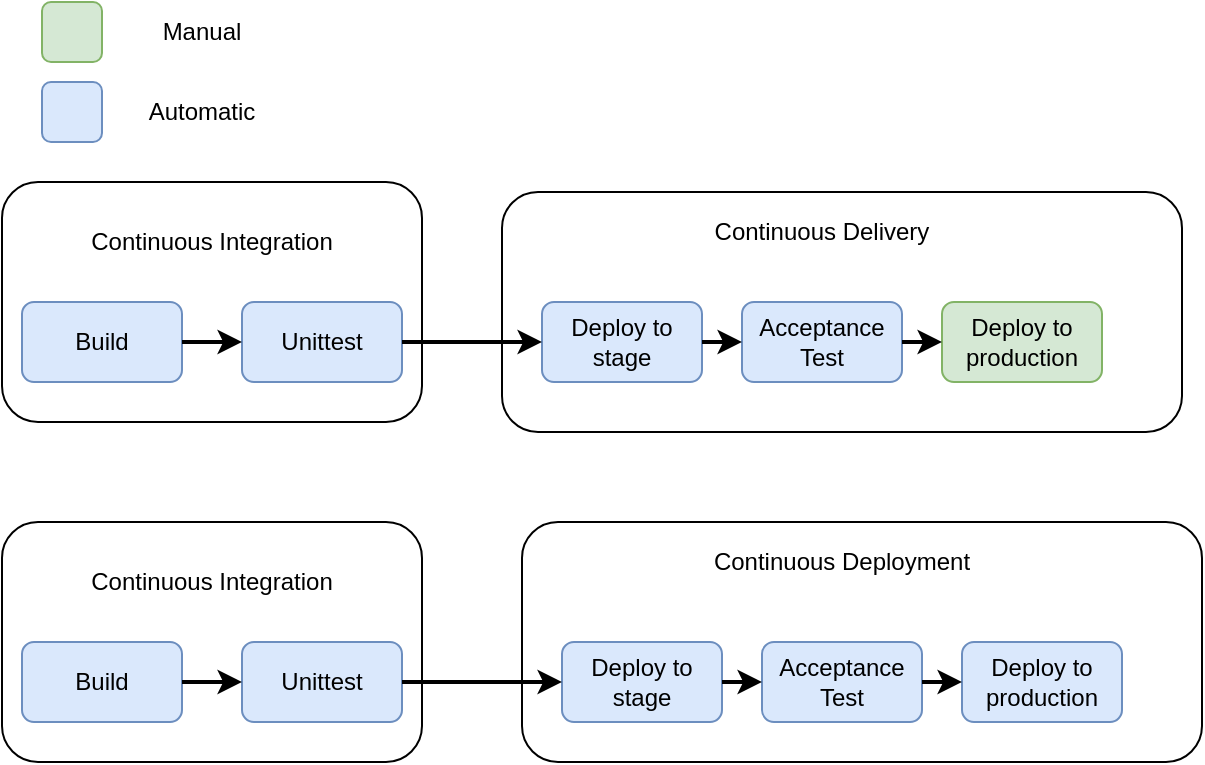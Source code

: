 <mxfile version="14.5.7" type="device"><diagram id="C5RBs43oDa-KdzZeNtuy" name="Page-1"><mxGraphModel dx="1185" dy="635" grid="1" gridSize="10" guides="1" tooltips="1" connect="1" arrows="1" fold="1" page="1" pageScale="1" pageWidth="827" pageHeight="1169" math="0" shadow="0"><root><mxCell id="WIyWlLk6GJQsqaUBKTNV-0"/><mxCell id="WIyWlLk6GJQsqaUBKTNV-1" parent="WIyWlLk6GJQsqaUBKTNV-0"/><mxCell id="HZH4Lg-hJ9N71tZJWzGb-4" value="" style="rounded=1;whiteSpace=wrap;html=1;" vertex="1" parent="WIyWlLk6GJQsqaUBKTNV-1"><mxGeometry x="30" y="580" width="210" height="120" as="geometry"/></mxCell><mxCell id="HZH4Lg-hJ9N71tZJWzGb-2" value="Build" style="rounded=1;whiteSpace=wrap;html=1;fillColor=#dae8fc;strokeColor=#6c8ebf;" vertex="1" parent="WIyWlLk6GJQsqaUBKTNV-1"><mxGeometry x="40" y="640" width="80" height="40" as="geometry"/></mxCell><mxCell id="HZH4Lg-hJ9N71tZJWzGb-3" value="Unittest" style="rounded=1;whiteSpace=wrap;html=1;fillColor=#dae8fc;strokeColor=#6c8ebf;" vertex="1" parent="WIyWlLk6GJQsqaUBKTNV-1"><mxGeometry x="150" y="640" width="80" height="40" as="geometry"/></mxCell><mxCell id="HZH4Lg-hJ9N71tZJWzGb-5" value="Continuous Integration" style="text;html=1;strokeColor=none;fillColor=none;align=center;verticalAlign=middle;whiteSpace=wrap;rounded=0;" vertex="1" parent="WIyWlLk6GJQsqaUBKTNV-1"><mxGeometry x="50" y="600" width="170" height="20" as="geometry"/></mxCell><mxCell id="HZH4Lg-hJ9N71tZJWzGb-6" value="" style="endArrow=classic;html=1;strokeWidth=2;exitX=1;exitY=0.5;exitDx=0;exitDy=0;entryX=0;entryY=0.5;entryDx=0;entryDy=0;endFill=1;" edge="1" parent="WIyWlLk6GJQsqaUBKTNV-1" source="HZH4Lg-hJ9N71tZJWzGb-2" target="HZH4Lg-hJ9N71tZJWzGb-3"><mxGeometry width="50" height="50" relative="1" as="geometry"><mxPoint x="360" y="790" as="sourcePoint"/><mxPoint x="410" y="740" as="targetPoint"/></mxGeometry></mxCell><mxCell id="HZH4Lg-hJ9N71tZJWzGb-9" value="" style="rounded=1;whiteSpace=wrap;html=1;" vertex="1" parent="WIyWlLk6GJQsqaUBKTNV-1"><mxGeometry x="280" y="585" width="340" height="120" as="geometry"/></mxCell><mxCell id="HZH4Lg-hJ9N71tZJWzGb-12" value="Continuous Delivery" style="text;html=1;strokeColor=none;fillColor=none;align=center;verticalAlign=middle;whiteSpace=wrap;rounded=0;" vertex="1" parent="WIyWlLk6GJQsqaUBKTNV-1"><mxGeometry x="355" y="595" width="170" height="20" as="geometry"/></mxCell><mxCell id="HZH4Lg-hJ9N71tZJWzGb-14" value="" style="rounded=1;whiteSpace=wrap;html=1;fillColor=#dae8fc;strokeColor=#6c8ebf;" vertex="1" parent="WIyWlLk6GJQsqaUBKTNV-1"><mxGeometry x="50" y="530" width="30" height="30" as="geometry"/></mxCell><mxCell id="HZH4Lg-hJ9N71tZJWzGb-15" value="Automatic" style="text;html=1;strokeColor=none;fillColor=none;align=center;verticalAlign=middle;whiteSpace=wrap;rounded=0;" vertex="1" parent="WIyWlLk6GJQsqaUBKTNV-1"><mxGeometry x="90" y="535" width="80" height="20" as="geometry"/></mxCell><mxCell id="HZH4Lg-hJ9N71tZJWzGb-16" value="" style="rounded=1;whiteSpace=wrap;html=1;fillColor=#d5e8d4;strokeColor=#82b366;" vertex="1" parent="WIyWlLk6GJQsqaUBKTNV-1"><mxGeometry x="50" y="490" width="30" height="30" as="geometry"/></mxCell><mxCell id="HZH4Lg-hJ9N71tZJWzGb-18" value="Manual" style="text;html=1;strokeColor=none;fillColor=none;align=center;verticalAlign=middle;whiteSpace=wrap;rounded=0;" vertex="1" parent="WIyWlLk6GJQsqaUBKTNV-1"><mxGeometry x="90" y="495" width="80" height="20" as="geometry"/></mxCell><mxCell id="HZH4Lg-hJ9N71tZJWzGb-23" value="Deploy to stage" style="rounded=1;whiteSpace=wrap;html=1;fillColor=#dae8fc;strokeColor=#6c8ebf;" vertex="1" parent="WIyWlLk6GJQsqaUBKTNV-1"><mxGeometry x="300" y="640" width="80" height="40" as="geometry"/></mxCell><mxCell id="HZH4Lg-hJ9N71tZJWzGb-24" value="Acceptance Test" style="rounded=1;whiteSpace=wrap;html=1;fillColor=#dae8fc;strokeColor=#6c8ebf;" vertex="1" parent="WIyWlLk6GJQsqaUBKTNV-1"><mxGeometry x="400" y="640" width="80" height="40" as="geometry"/></mxCell><mxCell id="HZH4Lg-hJ9N71tZJWzGb-25" value="Deploy to production" style="rounded=1;whiteSpace=wrap;html=1;fillColor=#d5e8d4;strokeColor=#82b366;" vertex="1" parent="WIyWlLk6GJQsqaUBKTNV-1"><mxGeometry x="500" y="640" width="80" height="40" as="geometry"/></mxCell><mxCell id="HZH4Lg-hJ9N71tZJWzGb-26" value="" style="rounded=1;whiteSpace=wrap;html=1;" vertex="1" parent="WIyWlLk6GJQsqaUBKTNV-1"><mxGeometry x="290" y="750" width="340" height="120" as="geometry"/></mxCell><mxCell id="HZH4Lg-hJ9N71tZJWzGb-27" value="Continuous Deployment" style="text;html=1;strokeColor=none;fillColor=none;align=center;verticalAlign=middle;whiteSpace=wrap;rounded=0;" vertex="1" parent="WIyWlLk6GJQsqaUBKTNV-1"><mxGeometry x="365" y="760" width="170" height="20" as="geometry"/></mxCell><mxCell id="HZH4Lg-hJ9N71tZJWzGb-28" value="Deploy to stage" style="rounded=1;whiteSpace=wrap;html=1;fillColor=#dae8fc;strokeColor=#6c8ebf;" vertex="1" parent="WIyWlLk6GJQsqaUBKTNV-1"><mxGeometry x="310" y="810" width="80" height="40" as="geometry"/></mxCell><mxCell id="HZH4Lg-hJ9N71tZJWzGb-29" value="Acceptance Test" style="rounded=1;whiteSpace=wrap;html=1;fillColor=#dae8fc;strokeColor=#6c8ebf;" vertex="1" parent="WIyWlLk6GJQsqaUBKTNV-1"><mxGeometry x="410" y="810" width="80" height="40" as="geometry"/></mxCell><mxCell id="HZH4Lg-hJ9N71tZJWzGb-30" value="Deploy to production" style="rounded=1;whiteSpace=wrap;html=1;fillColor=#dae8fc;strokeColor=#6c8ebf;" vertex="1" parent="WIyWlLk6GJQsqaUBKTNV-1"><mxGeometry x="510" y="810" width="80" height="40" as="geometry"/></mxCell><mxCell id="HZH4Lg-hJ9N71tZJWzGb-32" value="" style="endArrow=classic;html=1;strokeWidth=2;exitX=1;exitY=0.5;exitDx=0;exitDy=0;endFill=1;" edge="1" parent="WIyWlLk6GJQsqaUBKTNV-1" source="HZH4Lg-hJ9N71tZJWzGb-23"><mxGeometry width="50" height="50" relative="1" as="geometry"><mxPoint x="370" y="659.8" as="sourcePoint"/><mxPoint x="400" y="660" as="targetPoint"/></mxGeometry></mxCell><mxCell id="HZH4Lg-hJ9N71tZJWzGb-33" value="" style="endArrow=classic;html=1;strokeWidth=2;exitX=1;exitY=0.5;exitDx=0;exitDy=0;entryX=0;entryY=0.5;entryDx=0;entryDy=0;endFill=1;" edge="1" parent="WIyWlLk6GJQsqaUBKTNV-1" source="HZH4Lg-hJ9N71tZJWzGb-24" target="HZH4Lg-hJ9N71tZJWzGb-25"><mxGeometry width="50" height="50" relative="1" as="geometry"><mxPoint x="140" y="755" as="sourcePoint"/><mxPoint x="170" y="755" as="targetPoint"/></mxGeometry></mxCell><mxCell id="HZH4Lg-hJ9N71tZJWzGb-34" value="" style="endArrow=classic;html=1;strokeWidth=2;exitX=1;exitY=0.5;exitDx=0;exitDy=0;entryX=0;entryY=0.5;entryDx=0;entryDy=0;endFill=1;" edge="1" parent="WIyWlLk6GJQsqaUBKTNV-1" source="HZH4Lg-hJ9N71tZJWzGb-3" target="HZH4Lg-hJ9N71tZJWzGb-23"><mxGeometry width="50" height="50" relative="1" as="geometry"><mxPoint x="150" y="690" as="sourcePoint"/><mxPoint x="180" y="690" as="targetPoint"/></mxGeometry></mxCell><mxCell id="HZH4Lg-hJ9N71tZJWzGb-35" value="" style="rounded=1;whiteSpace=wrap;html=1;" vertex="1" parent="WIyWlLk6GJQsqaUBKTNV-1"><mxGeometry x="30" y="750" width="210" height="120" as="geometry"/></mxCell><mxCell id="HZH4Lg-hJ9N71tZJWzGb-36" value="Build" style="rounded=1;whiteSpace=wrap;html=1;fillColor=#dae8fc;strokeColor=#6c8ebf;" vertex="1" parent="WIyWlLk6GJQsqaUBKTNV-1"><mxGeometry x="40" y="810" width="80" height="40" as="geometry"/></mxCell><mxCell id="HZH4Lg-hJ9N71tZJWzGb-37" value="Unittest" style="rounded=1;whiteSpace=wrap;html=1;fillColor=#dae8fc;strokeColor=#6c8ebf;" vertex="1" parent="WIyWlLk6GJQsqaUBKTNV-1"><mxGeometry x="150" y="810" width="80" height="40" as="geometry"/></mxCell><mxCell id="HZH4Lg-hJ9N71tZJWzGb-38" value="Continuous Integration" style="text;html=1;strokeColor=none;fillColor=none;align=center;verticalAlign=middle;whiteSpace=wrap;rounded=0;" vertex="1" parent="WIyWlLk6GJQsqaUBKTNV-1"><mxGeometry x="50" y="770" width="170" height="20" as="geometry"/></mxCell><mxCell id="HZH4Lg-hJ9N71tZJWzGb-39" value="" style="endArrow=classic;html=1;strokeWidth=2;exitX=1;exitY=0.5;exitDx=0;exitDy=0;entryX=0;entryY=0.5;entryDx=0;entryDy=0;endFill=1;" edge="1" parent="WIyWlLk6GJQsqaUBKTNV-1" source="HZH4Lg-hJ9N71tZJWzGb-36" target="HZH4Lg-hJ9N71tZJWzGb-37"><mxGeometry width="50" height="50" relative="1" as="geometry"><mxPoint x="360" y="960" as="sourcePoint"/><mxPoint x="410" y="910" as="targetPoint"/></mxGeometry></mxCell><mxCell id="HZH4Lg-hJ9N71tZJWzGb-40" value="" style="endArrow=classic;html=1;strokeWidth=2;exitX=1;exitY=0.5;exitDx=0;exitDy=0;entryX=0;entryY=0.5;entryDx=0;entryDy=0;endFill=1;" edge="1" parent="WIyWlLk6GJQsqaUBKTNV-1" source="HZH4Lg-hJ9N71tZJWzGb-37" target="HZH4Lg-hJ9N71tZJWzGb-28"><mxGeometry width="50" height="50" relative="1" as="geometry"><mxPoint x="240" y="670" as="sourcePoint"/><mxPoint x="310" y="670" as="targetPoint"/></mxGeometry></mxCell><mxCell id="HZH4Lg-hJ9N71tZJWzGb-41" value="" style="endArrow=classic;html=1;strokeWidth=2;exitX=1;exitY=0.5;exitDx=0;exitDy=0;entryX=0;entryY=0.5;entryDx=0;entryDy=0;endFill=1;" edge="1" parent="WIyWlLk6GJQsqaUBKTNV-1" source="HZH4Lg-hJ9N71tZJWzGb-28" target="HZH4Lg-hJ9N71tZJWzGb-29"><mxGeometry width="50" height="50" relative="1" as="geometry"><mxPoint x="250" y="680" as="sourcePoint"/><mxPoint x="320" y="680" as="targetPoint"/></mxGeometry></mxCell><mxCell id="HZH4Lg-hJ9N71tZJWzGb-42" value="" style="endArrow=classic;html=1;strokeWidth=2;exitX=1;exitY=0.5;exitDx=0;exitDy=0;entryX=0;entryY=0.5;entryDx=0;entryDy=0;endFill=1;" edge="1" parent="WIyWlLk6GJQsqaUBKTNV-1" source="HZH4Lg-hJ9N71tZJWzGb-29" target="HZH4Lg-hJ9N71tZJWzGb-30"><mxGeometry width="50" height="50" relative="1" as="geometry"><mxPoint x="260" y="690" as="sourcePoint"/><mxPoint x="330" y="690" as="targetPoint"/></mxGeometry></mxCell></root></mxGraphModel></diagram></mxfile>